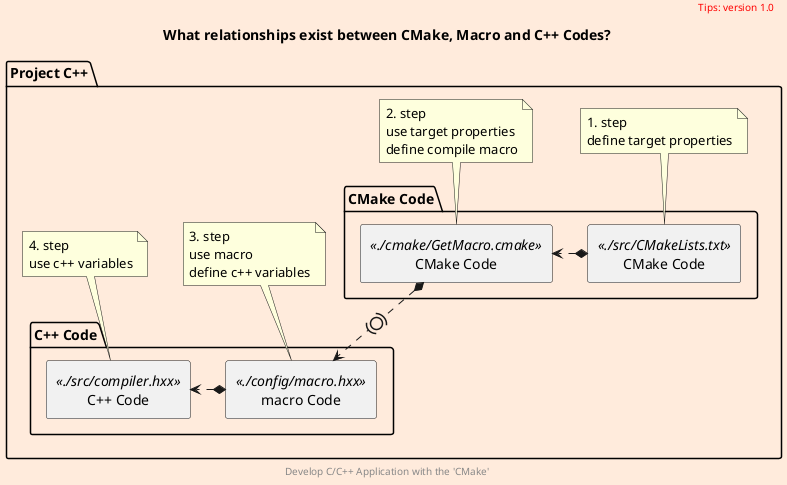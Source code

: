 @startuml what-simple
scale 800 width
skinparam backgroundColor #FFEBDC
scale 1

skinparam cloud {
  backgroundColor Olive
  borderColor orange
}

'left to right direction
package "Project C++" as project {
  package "CMake Code" as cmake_project {
    rectangle "CMake Code" <<./src/CMakeLists.txt>> as cmake_set
    rectangle "CMake Code" <<./cmake/GetMacro.cmake>> as cmake_get
  }
  package "C++ Code" as cxx_project {
    rectangle "macro Code" <<./config/macro.hxx>> as macro_code
    rectangle "C++ Code" <<./src/compiler.hxx>> as cxx_code
  }

  note top of cmake_set
    1. step
    define target properties
  endnote

  note top of cmake_get
    2. step
    use target properties
    define compile macro
  endnote

  note top of macro_code
    3. step
    use macro
    define c++ variables
  endnote

  note top of cxx_code
    4. step
    use c++ variables
  endnote
}

macro_code *.right.> cxx_code
cmake_get *.(0).> macro_code
'cmake_get *.(0).> cxx_code
cmake_set *.right.> cmake_get


title
    What relationships exist between CMake, Macro and C++ Codes?
end title

header
<font color=red>Tips: version 1.0</font>
endheader

center footer Develop C/C++ Application with the 'CMake'

@enduml